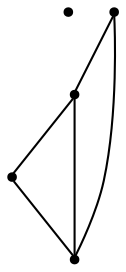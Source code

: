 graph {
  node [shape=point,comment="{\"directed\":false,\"doi\":\"10.1007/978-3-540-77537-9_27\",\"figure\":\"1 (3)\"}"]

  v0 [pos="1079.8029411138489,1579.745005021529"]
  v1 [pos="918.4329697453697,1430.7533662830704"]
  v2 [pos="1199.391936244521,1430.3782451837717"]
  v3 [pos="1049.5304523911586,1710.7301949795813"]
  v4 [pos="1027.5140853881835,1512.9081943026458"]

  v4 -- v3 [id="-3",pos="1027.5140853881835,1512.9081943026458 1049.5304523911586,1710.7301949795813 1049.5304523911586,1710.7301949795813 1049.5304523911586,1710.7301949795813"]
  v4 -- v2 [id="-6",pos="1027.5140853881835,1512.9081943026458 1192.5034786490505,1432.4581383999914 1192.5034786490505,1432.4581383999914 1192.5034786490505,1432.4581383999914 1199.391936244521,1430.3782451837717 1199.391936244521,1430.3782451837717 1199.391936244521,1430.3782451837717"]
  v2 -- v1 [id="-7",pos="1199.391936244521,1430.3782451837717 918.4329697453697,1430.7533662830704 918.4329697453697,1430.7533662830704 918.4329697453697,1430.7533662830704"]
  v2 -- v3 [id="-8",pos="1199.391936244521,1430.3782451837717 1049.5304523911586,1710.7301949795813 1049.5304523911586,1710.7301949795813 1049.5304523911586,1710.7301949795813"]
  v1 -- v3 [id="-10",pos="918.4329697453697,1430.7533662830704 1049.5304523911586,1710.7301949795813 1049.5304523911586,1710.7301949795813 1049.5304523911586,1710.7301949795813"]
}